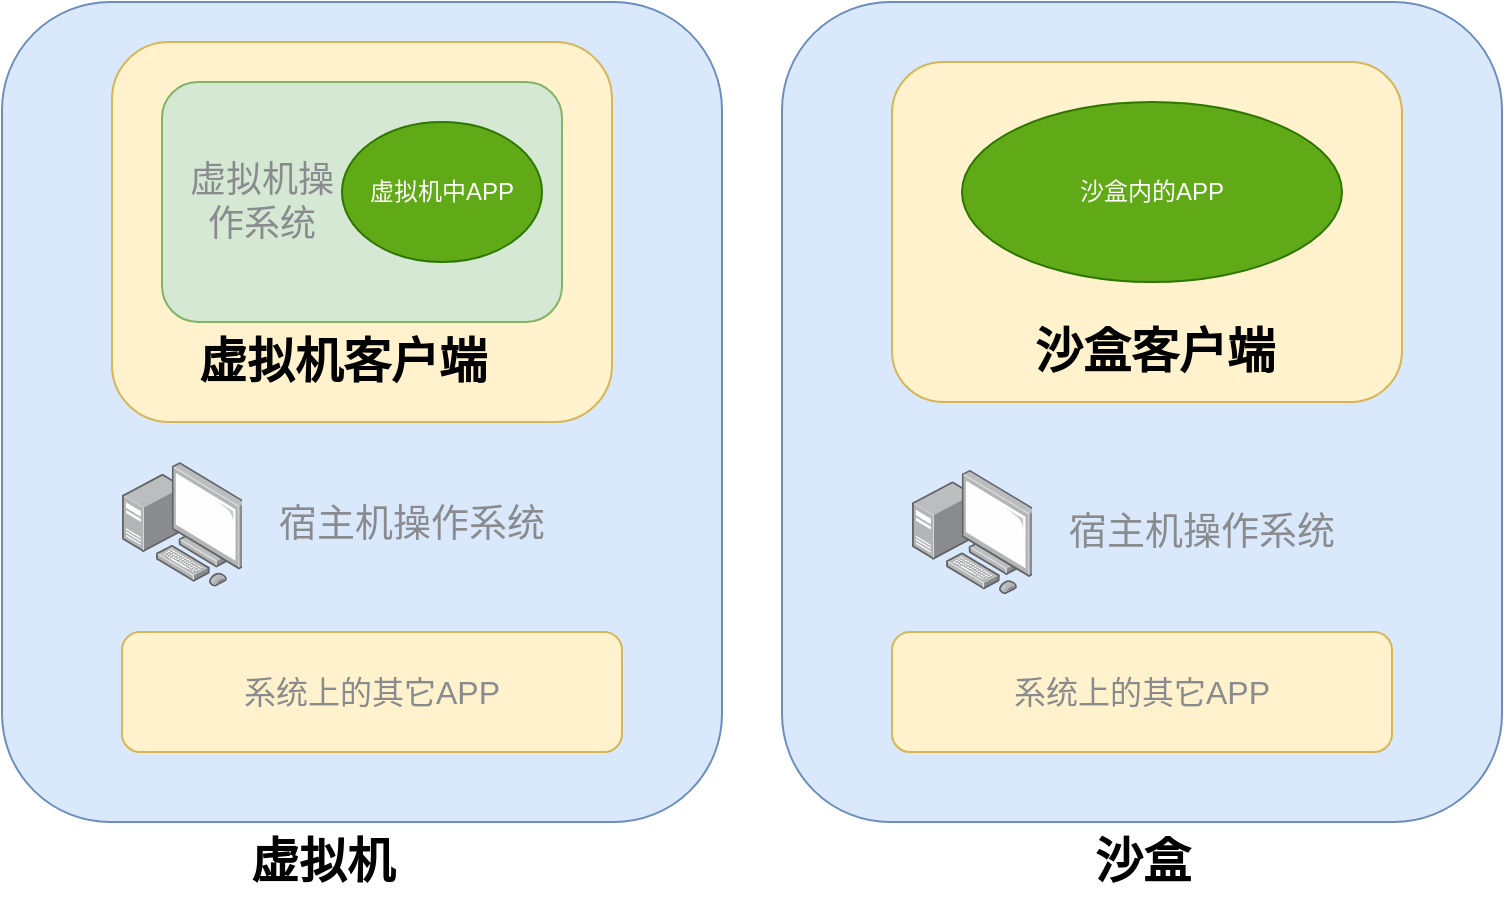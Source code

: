 <mxfile version="21.7.5" type="github">
  <diagram name="第 1 页" id="nREvMdjBgM9rCSUrFJfu">
    <mxGraphModel dx="1434" dy="746" grid="1" gridSize="10" guides="1" tooltips="1" connect="1" arrows="1" fold="1" page="1" pageScale="1" pageWidth="827" pageHeight="1169" math="0" shadow="0">
      <root>
        <mxCell id="0" />
        <mxCell id="1" parent="0" />
        <mxCell id="KItG_9hQ2yVDLR2M0uA9-1" value="" style="rounded=1;whiteSpace=wrap;html=1;fillColor=#dae8fc;strokeColor=#6c8ebf;" vertex="1" parent="1">
          <mxGeometry x="40" y="210" width="360" height="410" as="geometry" />
        </mxCell>
        <mxCell id="KItG_9hQ2yVDLR2M0uA9-2" value="" style="rounded=1;whiteSpace=wrap;html=1;fillColor=#dae8fc;strokeColor=#6c8ebf;" vertex="1" parent="1">
          <mxGeometry x="430" y="210" width="360" height="410" as="geometry" />
        </mxCell>
        <mxCell id="KItG_9hQ2yVDLR2M0uA9-3" value="" style="image;points=[];aspect=fixed;html=1;align=center;shadow=0;dashed=0;image=img/lib/allied_telesis/computer_and_terminals/Personal_Computer_with_Server.svg;" vertex="1" parent="1">
          <mxGeometry x="100" y="440" width="62.4" height="62.4" as="geometry" />
        </mxCell>
        <mxCell id="KItG_9hQ2yVDLR2M0uA9-5" value="宿主机操作系统" style="rounded=0;whiteSpace=wrap;html=1;fillColor=#dae8fc;strokeColor=none;fontColor=#898b8e;labelBackgroundColor=none;fontSize=19;direction=south;" vertex="1" parent="1">
          <mxGeometry x="160" y="436.2" width="170" height="70" as="geometry" />
        </mxCell>
        <mxCell id="KItG_9hQ2yVDLR2M0uA9-6" value="" style="image;points=[];aspect=fixed;html=1;align=center;shadow=0;dashed=0;image=img/lib/allied_telesis/computer_and_terminals/Personal_Computer_with_Server.svg;" vertex="1" parent="1">
          <mxGeometry x="495" y="443.8" width="62.4" height="62.4" as="geometry" />
        </mxCell>
        <mxCell id="KItG_9hQ2yVDLR2M0uA9-7" value="宿主机操作系统" style="rounded=0;whiteSpace=wrap;html=1;fillColor=#dae8fc;strokeColor=none;fontColor=#898b8e;labelBackgroundColor=none;fontSize=19;direction=south;" vertex="1" parent="1">
          <mxGeometry x="555" y="440" width="170" height="70" as="geometry" />
        </mxCell>
        <mxCell id="KItG_9hQ2yVDLR2M0uA9-8" value="系统上的其它APP" style="rounded=1;whiteSpace=wrap;html=1;fillColor=#fff2cc;strokeColor=#d6b656;fontSize=16;fontColor=#898b8e;" vertex="1" parent="1">
          <mxGeometry x="100" y="525" width="250" height="60" as="geometry" />
        </mxCell>
        <mxCell id="KItG_9hQ2yVDLR2M0uA9-9" value="系统上的其它APP" style="rounded=1;whiteSpace=wrap;html=1;fillColor=#fff2cc;strokeColor=#d6b656;fontSize=16;fontColor=#898b8e;" vertex="1" parent="1">
          <mxGeometry x="485" y="525" width="250" height="60" as="geometry" />
        </mxCell>
        <mxCell id="KItG_9hQ2yVDLR2M0uA9-10" value="" style="rounded=1;whiteSpace=wrap;html=1;fillColor=#fff2cc;strokeColor=#d6b656;" vertex="1" parent="1">
          <mxGeometry x="95" y="230" width="250" height="190" as="geometry" />
        </mxCell>
        <mxCell id="KItG_9hQ2yVDLR2M0uA9-11" value="虚拟机客户端" style="text;strokeColor=none;fillColor=none;html=1;fontSize=24;fontStyle=1;verticalAlign=middle;align=center;" vertex="1" parent="1">
          <mxGeometry x="110" y="370" width="200" height="40" as="geometry" />
        </mxCell>
        <mxCell id="KItG_9hQ2yVDLR2M0uA9-12" value="" style="rounded=1;whiteSpace=wrap;html=1;fillColor=#d5e8d4;strokeColor=#82b366;" vertex="1" parent="1">
          <mxGeometry x="120" y="250" width="200" height="120" as="geometry" />
        </mxCell>
        <mxCell id="KItG_9hQ2yVDLR2M0uA9-14" value="虚拟机操作系统" style="text;strokeColor=none;fillColor=none;html=1;fontSize=18;fontStyle=0;verticalAlign=middle;align=center;fontColor=#898b8e;whiteSpace=wrap;" vertex="1" parent="1">
          <mxGeometry x="130" y="255" width="80" height="110" as="geometry" />
        </mxCell>
        <mxCell id="KItG_9hQ2yVDLR2M0uA9-16" value="虚拟机中APP" style="ellipse;html=1;fillColor=#60a917;fontColor=#ffffff;strokeColor=#2D7600;whiteSpace=wrap;" vertex="1" parent="1">
          <mxGeometry x="210" y="270" width="100" height="70" as="geometry" />
        </mxCell>
        <mxCell id="KItG_9hQ2yVDLR2M0uA9-17" value="" style="rounded=1;whiteSpace=wrap;html=1;fillColor=#fff2cc;strokeColor=#d6b656;" vertex="1" parent="1">
          <mxGeometry x="485" y="240" width="255" height="170" as="geometry" />
        </mxCell>
        <mxCell id="KItG_9hQ2yVDLR2M0uA9-18" value="沙盒客户端" style="text;strokeColor=none;fillColor=none;html=1;fontSize=24;fontStyle=1;verticalAlign=middle;align=center;" vertex="1" parent="1">
          <mxGeometry x="512.5" y="365" width="207.5" height="40" as="geometry" />
        </mxCell>
        <mxCell id="KItG_9hQ2yVDLR2M0uA9-20" value="沙盒内的APP" style="ellipse;html=1;fillColor=#60a917;fontColor=#ffffff;strokeColor=#2D7600;whiteSpace=wrap;" vertex="1" parent="1">
          <mxGeometry x="520" y="260" width="190" height="90" as="geometry" />
        </mxCell>
        <mxCell id="KItG_9hQ2yVDLR2M0uA9-21" value="虚拟机" style="text;strokeColor=none;fillColor=none;html=1;fontSize=24;fontStyle=1;verticalAlign=middle;align=center;" vertex="1" parent="1">
          <mxGeometry x="150" y="620" width="100" height="40" as="geometry" />
        </mxCell>
        <mxCell id="KItG_9hQ2yVDLR2M0uA9-22" value="沙盒" style="text;strokeColor=none;fillColor=none;html=1;fontSize=24;fontStyle=1;verticalAlign=middle;align=center;" vertex="1" parent="1">
          <mxGeometry x="560" y="620" width="100" height="40" as="geometry" />
        </mxCell>
      </root>
    </mxGraphModel>
  </diagram>
</mxfile>
